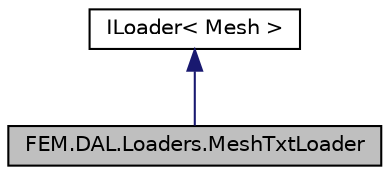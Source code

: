 digraph "FEM.DAL.Loaders.MeshTxtLoader"
{
 // LATEX_PDF_SIZE
  edge [fontname="Helvetica",fontsize="10",labelfontname="Helvetica",labelfontsize="10"];
  node [fontname="Helvetica",fontsize="10",shape=record];
  Node1 [label="FEM.DAL.Loaders.MeshTxtLoader",height=0.2,width=0.4,color="black", fillcolor="grey75", style="filled", fontcolor="black",tooltip="Класс для загрузки сетки из txt файла"];
  Node2 -> Node1 [dir="back",color="midnightblue",fontsize="10",style="solid",fontname="Helvetica"];
  Node2 [label="ILoader\< Mesh \>",height=0.2,width=0.4,color="black", fillcolor="white", style="filled",URL="$interface_f_e_m_1_1_d_a_l_1_1_loaders_1_1_i_loader.html",tooltip=" "];
}

